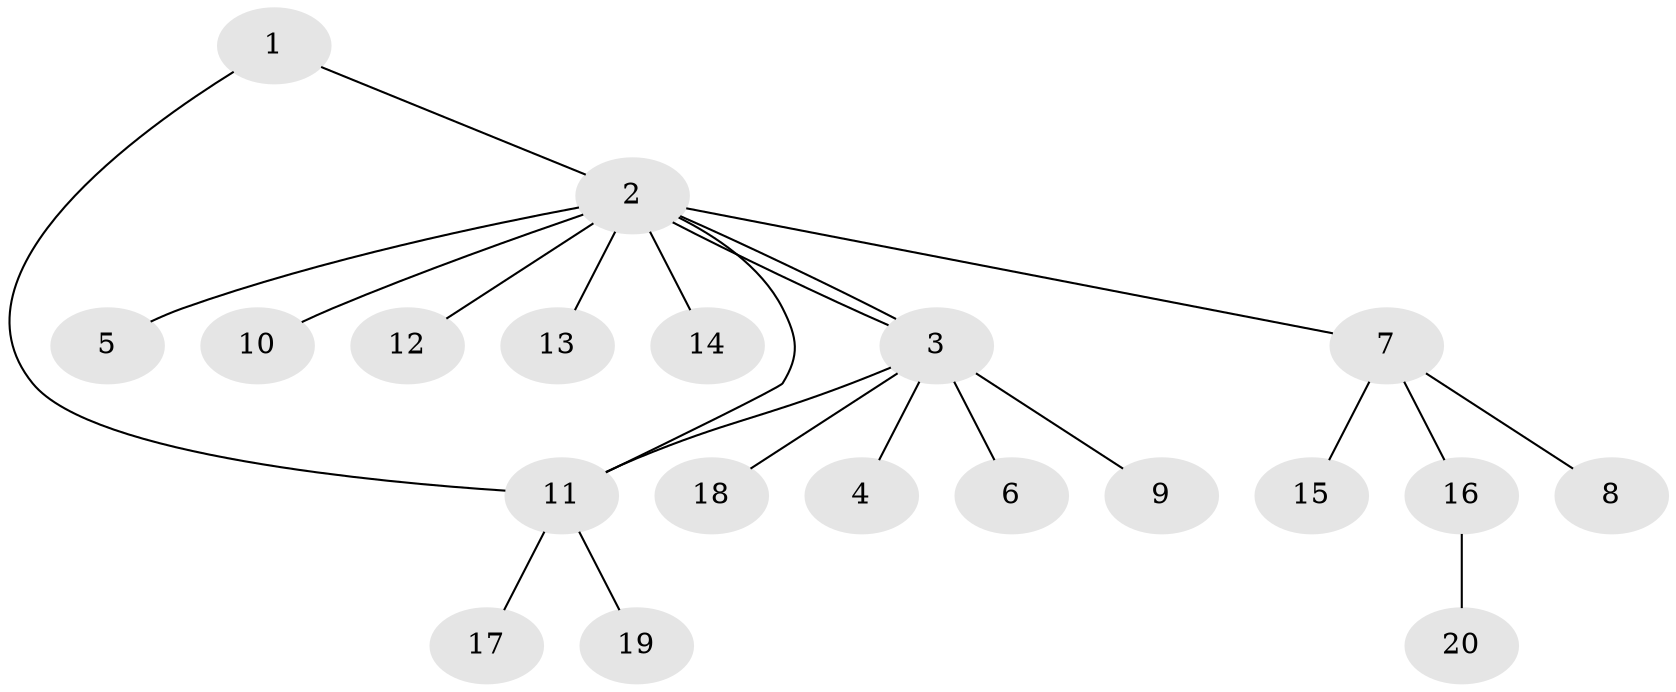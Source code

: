 // Generated by graph-tools (version 1.1) at 2025/46/02/15/25 05:46:28]
// undirected, 20 vertices, 22 edges
graph export_dot {
graph [start="1"]
  node [color=gray90,style=filled];
  1;
  2;
  3;
  4;
  5;
  6;
  7;
  8;
  9;
  10;
  11;
  12;
  13;
  14;
  15;
  16;
  17;
  18;
  19;
  20;
  1 -- 2;
  1 -- 11;
  2 -- 3;
  2 -- 3;
  2 -- 5;
  2 -- 7;
  2 -- 10;
  2 -- 11;
  2 -- 12;
  2 -- 13;
  2 -- 14;
  3 -- 4;
  3 -- 6;
  3 -- 9;
  3 -- 11;
  3 -- 18;
  7 -- 8;
  7 -- 15;
  7 -- 16;
  11 -- 17;
  11 -- 19;
  16 -- 20;
}
